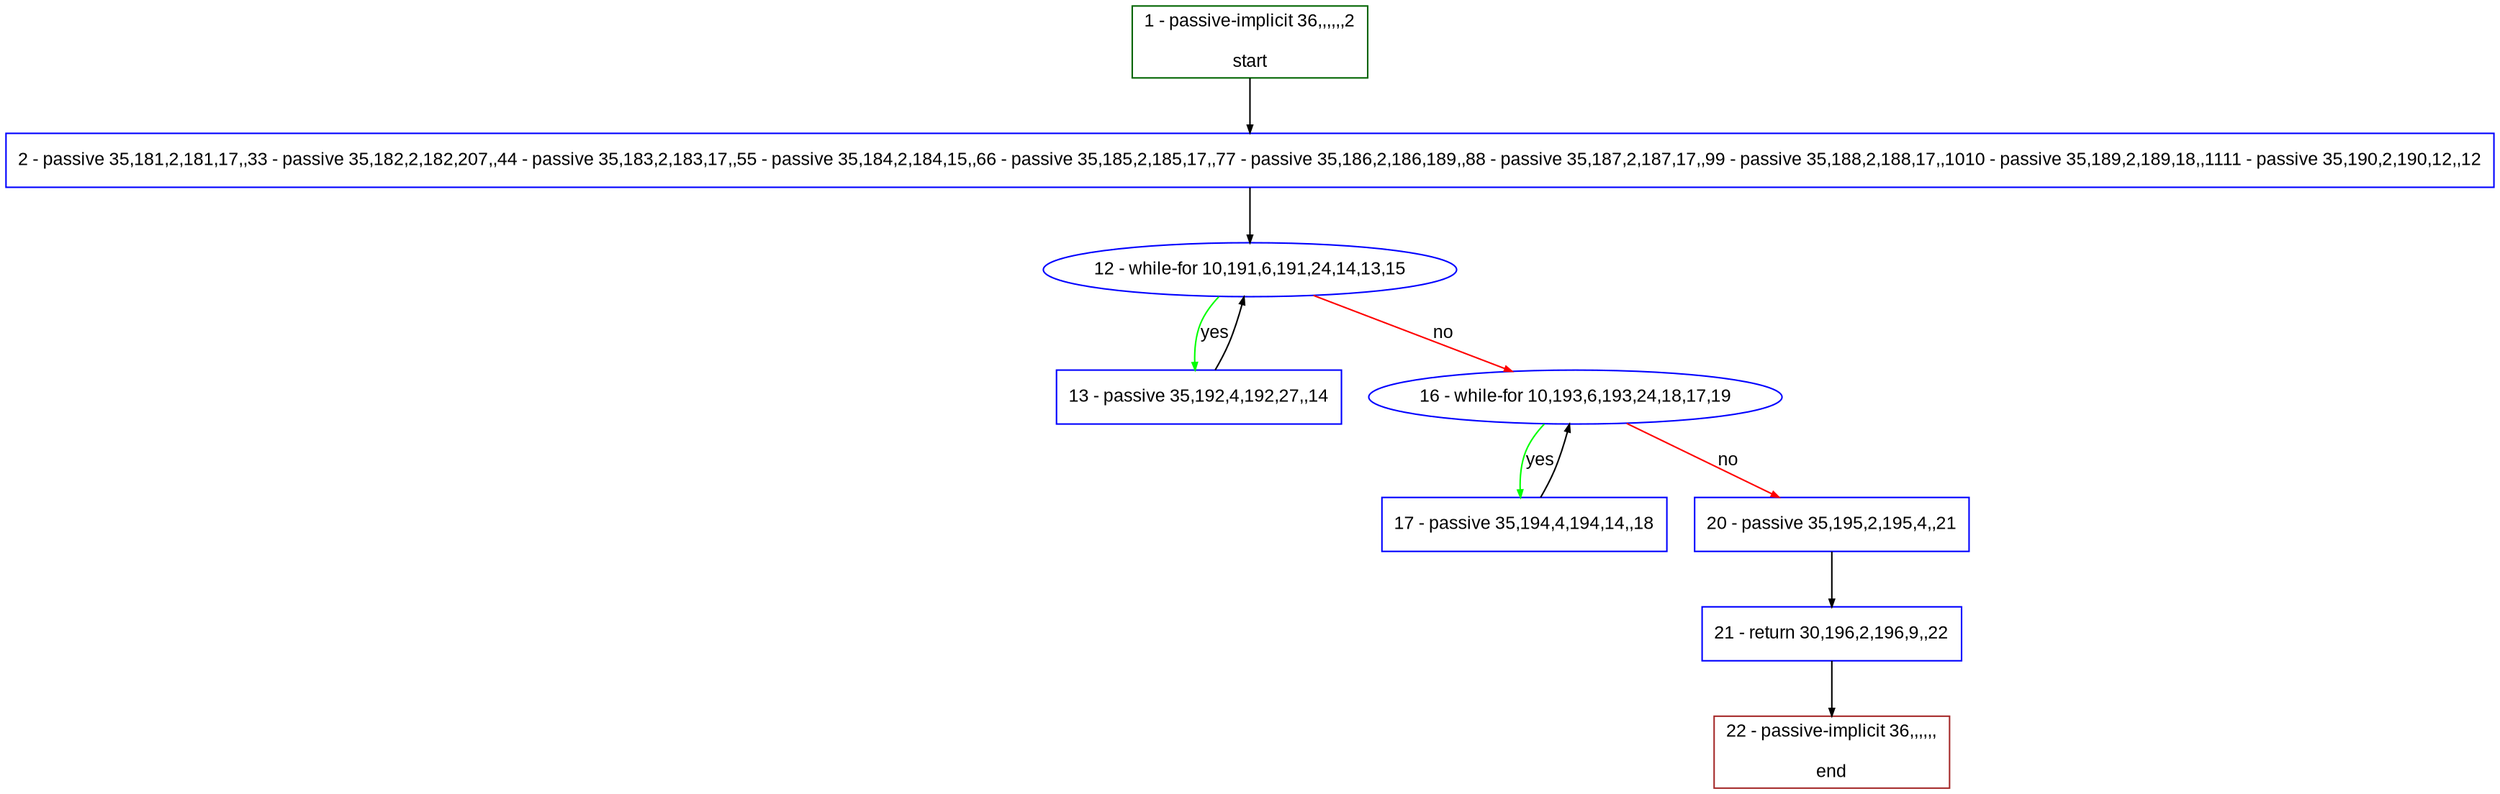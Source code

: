 digraph "" {
  graph [pack="true", label="", fontsize="12", packmode="clust", fontname="Arial", fillcolor="#FFFFCC", bgcolor="white", style="rounded,filled", compound="true"];
  node [node_initialized="no", label="", color="grey", fontsize="12", fillcolor="white", fontname="Arial", style="filled", shape="rectangle", compound="true", fixedsize="false"];
  edge [fontcolor="black", arrowhead="normal", arrowtail="none", arrowsize="0.5", ltail="", label="", color="black", fontsize="12", lhead="", fontname="Arial", dir="forward", compound="true"];
  __N1 [label="2 - passive 35,181,2,181,17,,33 - passive 35,182,2,182,207,,44 - passive 35,183,2,183,17,,55 - passive 35,184,2,184,15,,66 - passive 35,185,2,185,17,,77 - passive 35,186,2,186,189,,88 - passive 35,187,2,187,17,,99 - passive 35,188,2,188,17,,1010 - passive 35,189,2,189,18,,1111 - passive 35,190,2,190,12,,12", color="#0000ff", fillcolor="#ffffff", style="filled", shape="box"];
  __N2 [label="1 - passive-implicit 36,,,,,,2\n\nstart", color="#006400", fillcolor="#ffffff", style="filled", shape="box"];
  __N3 [label="12 - while-for 10,191,6,191,24,14,13,15", color="#0000ff", fillcolor="#ffffff", style="filled", shape="oval"];
  __N4 [label="13 - passive 35,192,4,192,27,,14", color="#0000ff", fillcolor="#ffffff", style="filled", shape="box"];
  __N5 [label="16 - while-for 10,193,6,193,24,18,17,19", color="#0000ff", fillcolor="#ffffff", style="filled", shape="oval"];
  __N6 [label="17 - passive 35,194,4,194,14,,18", color="#0000ff", fillcolor="#ffffff", style="filled", shape="box"];
  __N7 [label="20 - passive 35,195,2,195,4,,21", color="#0000ff", fillcolor="#ffffff", style="filled", shape="box"];
  __N8 [label="21 - return 30,196,2,196,9,,22", color="#0000ff", fillcolor="#ffffff", style="filled", shape="box"];
  __N9 [label="22 - passive-implicit 36,,,,,,\n\nend", color="#a52a2a", fillcolor="#ffffff", style="filled", shape="box"];
  __N2 -> __N1 [arrowhead="normal", arrowtail="none", color="#000000", label="", dir="forward"];
  __N1 -> __N3 [arrowhead="normal", arrowtail="none", color="#000000", label="", dir="forward"];
  __N3 -> __N4 [arrowhead="normal", arrowtail="none", color="#00ff00", label="yes", dir="forward"];
  __N4 -> __N3 [arrowhead="normal", arrowtail="none", color="#000000", label="", dir="forward"];
  __N3 -> __N5 [arrowhead="normal", arrowtail="none", color="#ff0000", label="no", dir="forward"];
  __N5 -> __N6 [arrowhead="normal", arrowtail="none", color="#00ff00", label="yes", dir="forward"];
  __N6 -> __N5 [arrowhead="normal", arrowtail="none", color="#000000", label="", dir="forward"];
  __N5 -> __N7 [arrowhead="normal", arrowtail="none", color="#ff0000", label="no", dir="forward"];
  __N7 -> __N8 [arrowhead="normal", arrowtail="none", color="#000000", label="", dir="forward"];
  __N8 -> __N9 [arrowhead="normal", arrowtail="none", color="#000000", label="", dir="forward"];
}
